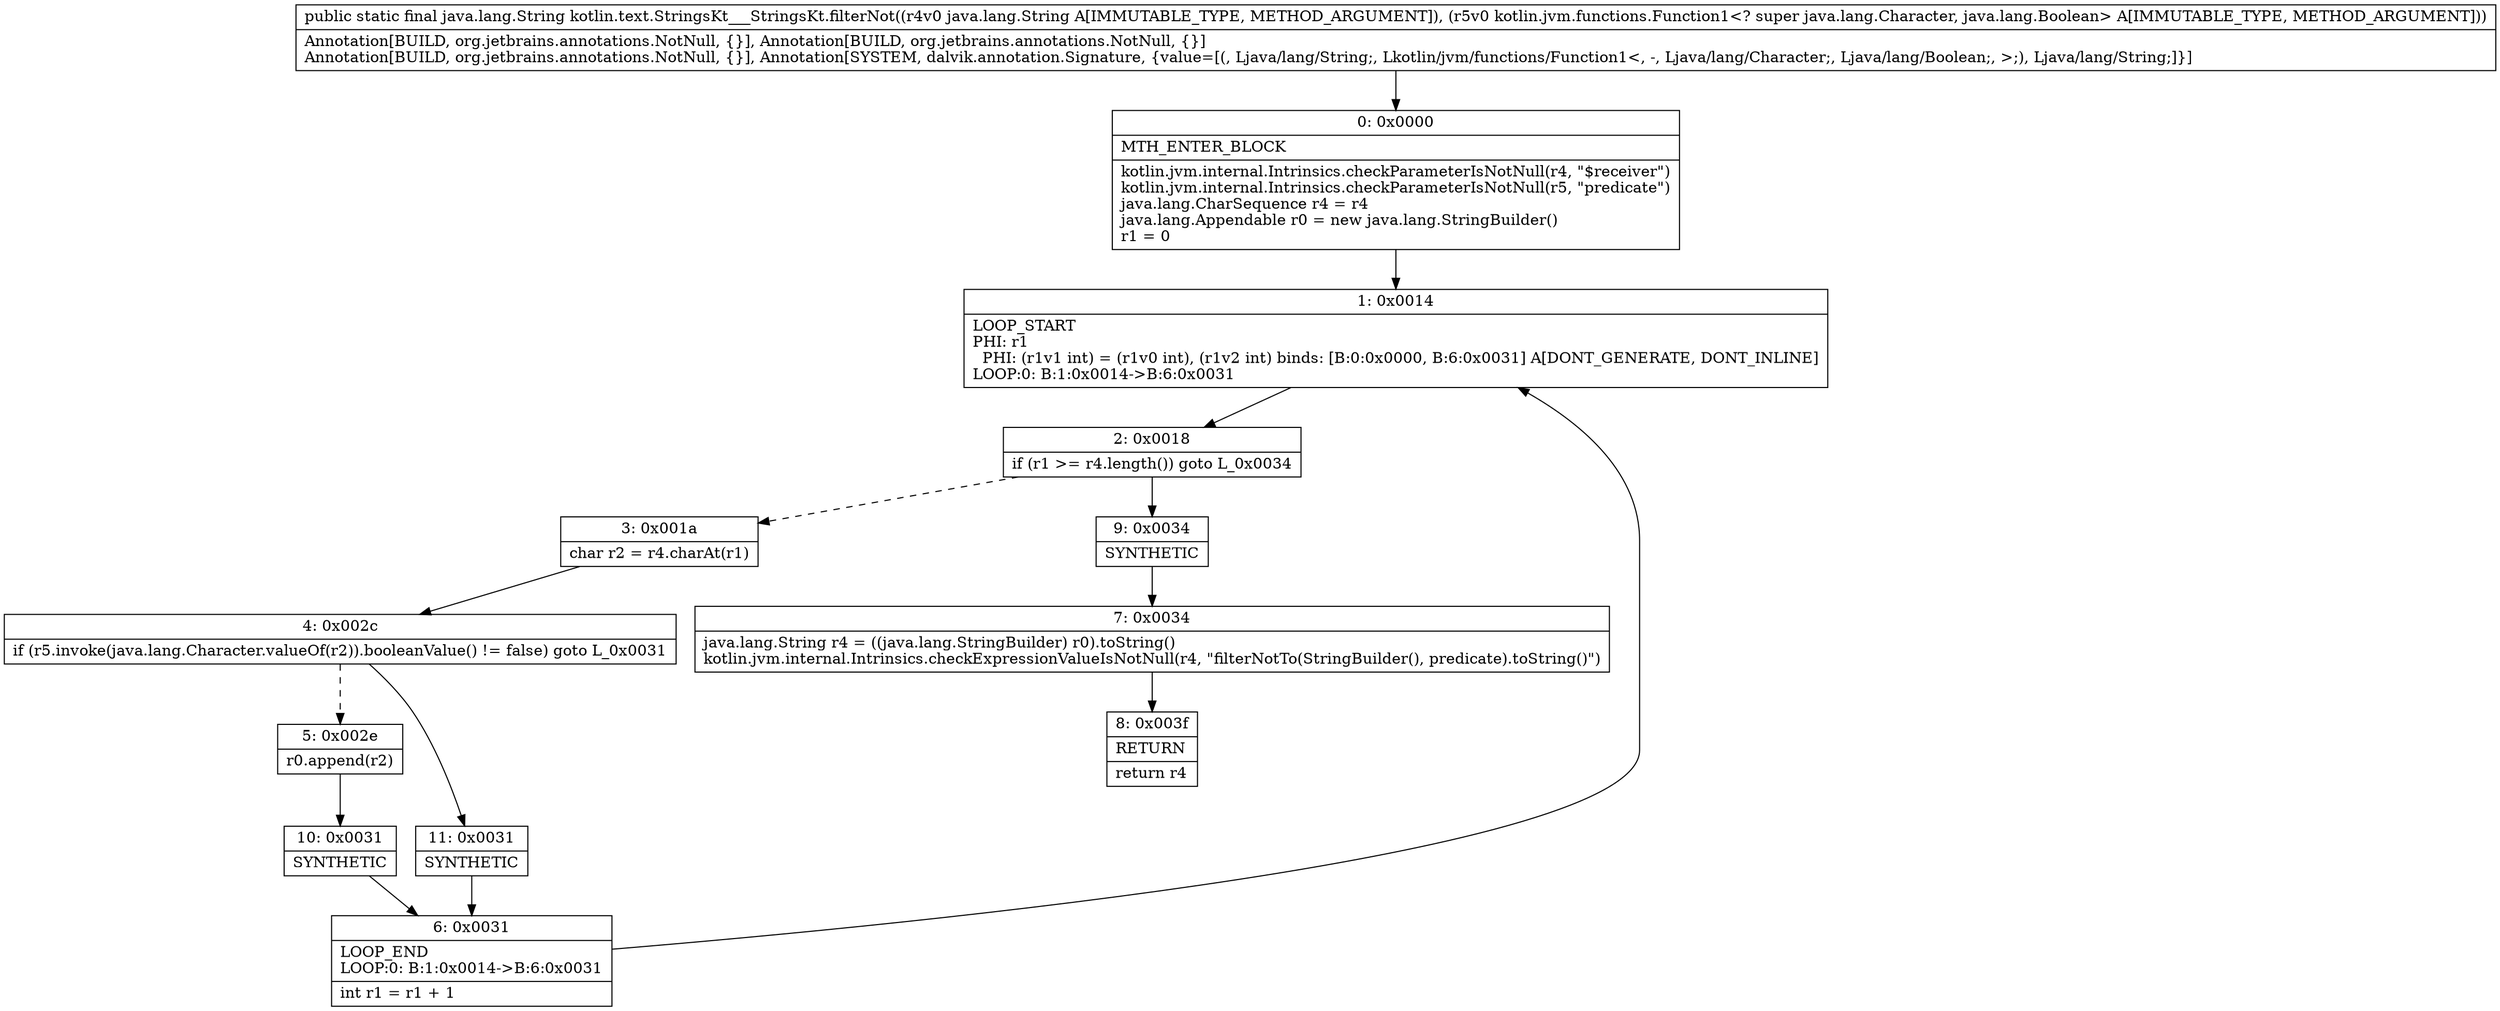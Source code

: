 digraph "CFG forkotlin.text.StringsKt___StringsKt.filterNot(Ljava\/lang\/String;Lkotlin\/jvm\/functions\/Function1;)Ljava\/lang\/String;" {
Node_0 [shape=record,label="{0\:\ 0x0000|MTH_ENTER_BLOCK\l|kotlin.jvm.internal.Intrinsics.checkParameterIsNotNull(r4, \"$receiver\")\lkotlin.jvm.internal.Intrinsics.checkParameterIsNotNull(r5, \"predicate\")\ljava.lang.CharSequence r4 = r4\ljava.lang.Appendable r0 = new java.lang.StringBuilder()\lr1 = 0\l}"];
Node_1 [shape=record,label="{1\:\ 0x0014|LOOP_START\lPHI: r1 \l  PHI: (r1v1 int) = (r1v0 int), (r1v2 int) binds: [B:0:0x0000, B:6:0x0031] A[DONT_GENERATE, DONT_INLINE]\lLOOP:0: B:1:0x0014\-\>B:6:0x0031\l}"];
Node_2 [shape=record,label="{2\:\ 0x0018|if (r1 \>= r4.length()) goto L_0x0034\l}"];
Node_3 [shape=record,label="{3\:\ 0x001a|char r2 = r4.charAt(r1)\l}"];
Node_4 [shape=record,label="{4\:\ 0x002c|if (r5.invoke(java.lang.Character.valueOf(r2)).booleanValue() != false) goto L_0x0031\l}"];
Node_5 [shape=record,label="{5\:\ 0x002e|r0.append(r2)\l}"];
Node_6 [shape=record,label="{6\:\ 0x0031|LOOP_END\lLOOP:0: B:1:0x0014\-\>B:6:0x0031\l|int r1 = r1 + 1\l}"];
Node_7 [shape=record,label="{7\:\ 0x0034|java.lang.String r4 = ((java.lang.StringBuilder) r0).toString()\lkotlin.jvm.internal.Intrinsics.checkExpressionValueIsNotNull(r4, \"filterNotTo(StringBuilder(), predicate).toString()\")\l}"];
Node_8 [shape=record,label="{8\:\ 0x003f|RETURN\l|return r4\l}"];
Node_9 [shape=record,label="{9\:\ 0x0034|SYNTHETIC\l}"];
Node_10 [shape=record,label="{10\:\ 0x0031|SYNTHETIC\l}"];
Node_11 [shape=record,label="{11\:\ 0x0031|SYNTHETIC\l}"];
MethodNode[shape=record,label="{public static final java.lang.String kotlin.text.StringsKt___StringsKt.filterNot((r4v0 java.lang.String A[IMMUTABLE_TYPE, METHOD_ARGUMENT]), (r5v0 kotlin.jvm.functions.Function1\<? super java.lang.Character, java.lang.Boolean\> A[IMMUTABLE_TYPE, METHOD_ARGUMENT]))  | Annotation[BUILD, org.jetbrains.annotations.NotNull, \{\}], Annotation[BUILD, org.jetbrains.annotations.NotNull, \{\}]\lAnnotation[BUILD, org.jetbrains.annotations.NotNull, \{\}], Annotation[SYSTEM, dalvik.annotation.Signature, \{value=[(, Ljava\/lang\/String;, Lkotlin\/jvm\/functions\/Function1\<, \-, Ljava\/lang\/Character;, Ljava\/lang\/Boolean;, \>;), Ljava\/lang\/String;]\}]\l}"];
MethodNode -> Node_0;
Node_0 -> Node_1;
Node_1 -> Node_2;
Node_2 -> Node_3[style=dashed];
Node_2 -> Node_9;
Node_3 -> Node_4;
Node_4 -> Node_5[style=dashed];
Node_4 -> Node_11;
Node_5 -> Node_10;
Node_6 -> Node_1;
Node_7 -> Node_8;
Node_9 -> Node_7;
Node_10 -> Node_6;
Node_11 -> Node_6;
}


